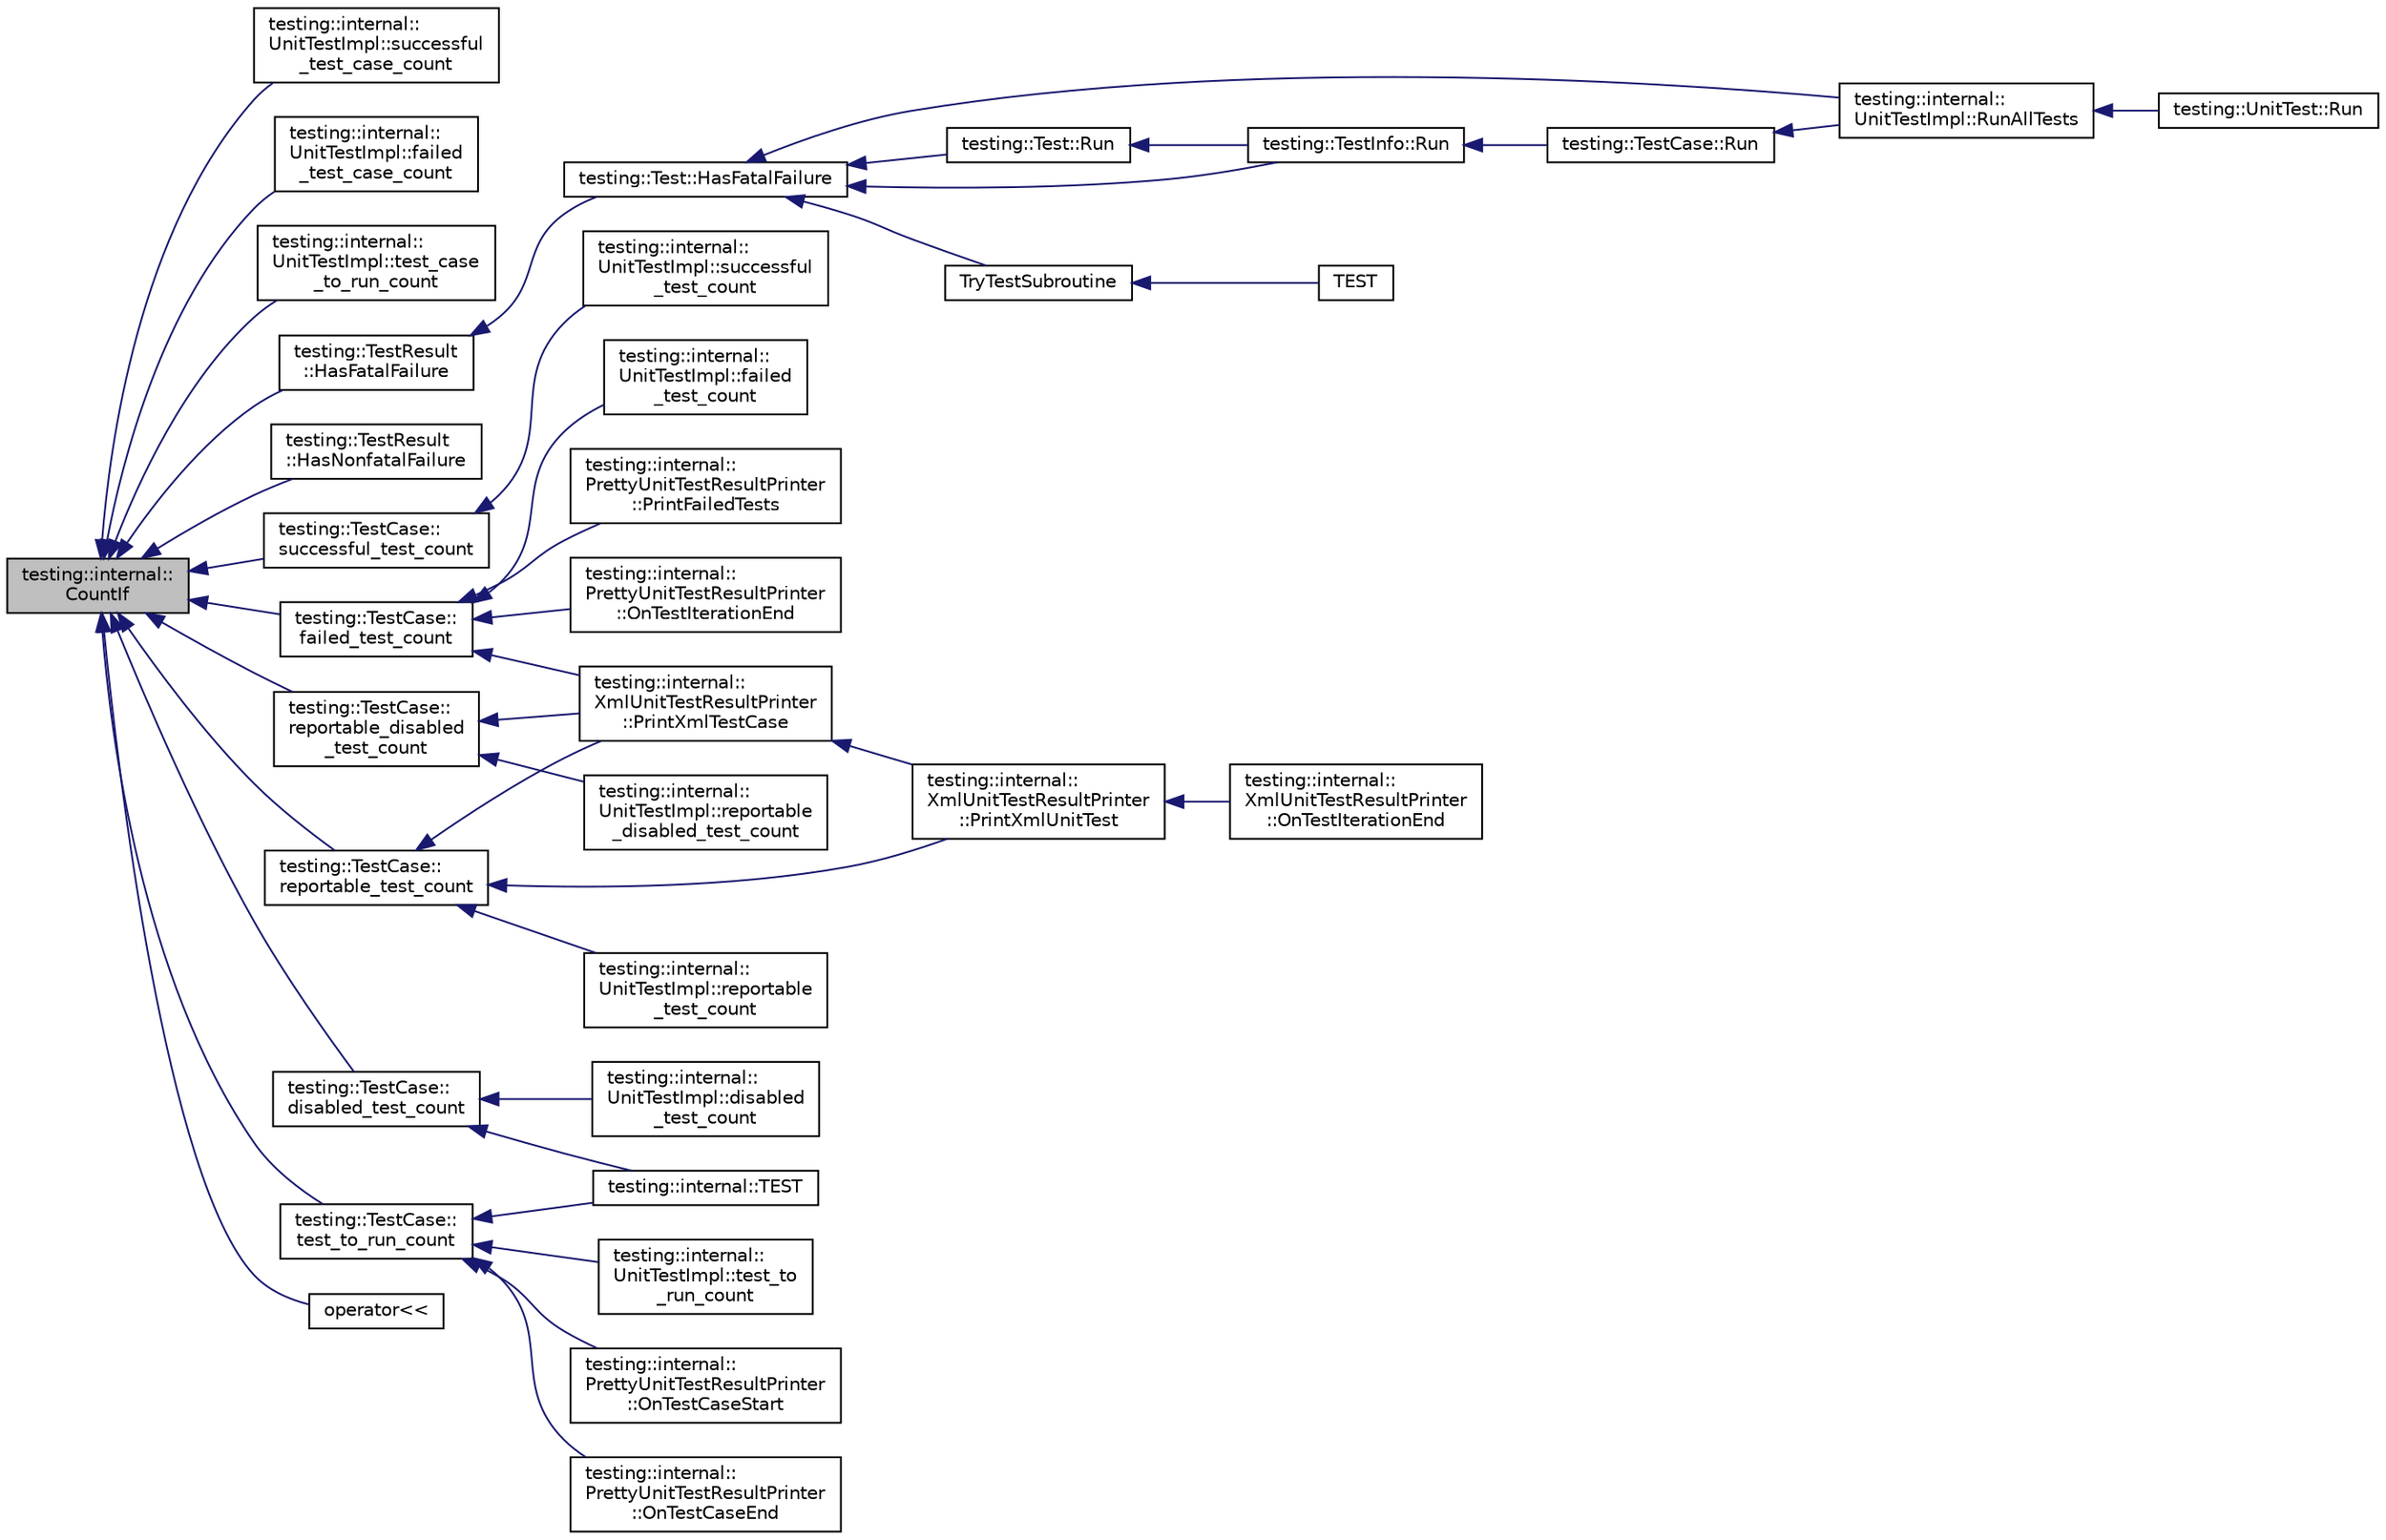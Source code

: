 digraph "testing::internal::CountIf"
{
  edge [fontname="Helvetica",fontsize="10",labelfontname="Helvetica",labelfontsize="10"];
  node [fontname="Helvetica",fontsize="10",shape=record];
  rankdir="LR";
  Node585 [label="testing::internal::\lCountIf",height=0.2,width=0.4,color="black", fillcolor="grey75", style="filled", fontcolor="black"];
  Node585 -> Node586 [dir="back",color="midnightblue",fontsize="10",style="solid",fontname="Helvetica"];
  Node586 [label="testing::internal::\lUnitTestImpl::successful\l_test_case_count",height=0.2,width=0.4,color="black", fillcolor="white", style="filled",URL="$d7/dda/classtesting_1_1internal_1_1_unit_test_impl.html#a2db3a2b3fed8065dbdd768ee407bf67e"];
  Node585 -> Node587 [dir="back",color="midnightblue",fontsize="10",style="solid",fontname="Helvetica"];
  Node587 [label="testing::internal::\lUnitTestImpl::failed\l_test_case_count",height=0.2,width=0.4,color="black", fillcolor="white", style="filled",URL="$d7/dda/classtesting_1_1internal_1_1_unit_test_impl.html#af981a537231e1dad4c1f092c6fdec1ff"];
  Node585 -> Node588 [dir="back",color="midnightblue",fontsize="10",style="solid",fontname="Helvetica"];
  Node588 [label="testing::internal::\lUnitTestImpl::test_case\l_to_run_count",height=0.2,width=0.4,color="black", fillcolor="white", style="filled",URL="$d7/dda/classtesting_1_1internal_1_1_unit_test_impl.html#aff65061646c6b9857b37097423500bfe"];
  Node585 -> Node589 [dir="back",color="midnightblue",fontsize="10",style="solid",fontname="Helvetica"];
  Node589 [label="testing::TestResult\l::HasFatalFailure",height=0.2,width=0.4,color="black", fillcolor="white", style="filled",URL="$d1/d69/classtesting_1_1_test_result.html#a30e00d4076ae07fb5ad7b623d9dc1fe4"];
  Node589 -> Node590 [dir="back",color="midnightblue",fontsize="10",style="solid",fontname="Helvetica"];
  Node590 [label="testing::Test::HasFatalFailure",height=0.2,width=0.4,color="black", fillcolor="white", style="filled",URL="$df/d69/classtesting_1_1_test.html#a5e83604628ef542af888d631566ff60c"];
  Node590 -> Node591 [dir="back",color="midnightblue",fontsize="10",style="solid",fontname="Helvetica"];
  Node591 [label="testing::Test::Run",height=0.2,width=0.4,color="black", fillcolor="white", style="filled",URL="$df/d69/classtesting_1_1_test.html#ab70d07cb03d17ccb1aedc2be66eaccff"];
  Node591 -> Node592 [dir="back",color="midnightblue",fontsize="10",style="solid",fontname="Helvetica"];
  Node592 [label="testing::TestInfo::Run",height=0.2,width=0.4,color="black", fillcolor="white", style="filled",URL="$d1/d79/classtesting_1_1_test_info.html#ade784915e9be3a01e3a6ef509b77d6c9"];
  Node592 -> Node593 [dir="back",color="midnightblue",fontsize="10",style="solid",fontname="Helvetica"];
  Node593 [label="testing::TestCase::Run",height=0.2,width=0.4,color="black", fillcolor="white", style="filled",URL="$d0/dfa/classtesting_1_1_test_case.html#a6f5b3724cd5a8e446cd48a6150d08cde"];
  Node593 -> Node594 [dir="back",color="midnightblue",fontsize="10",style="solid",fontname="Helvetica"];
  Node594 [label="testing::internal::\lUnitTestImpl::RunAllTests",height=0.2,width=0.4,color="black", fillcolor="white", style="filled",URL="$d7/dda/classtesting_1_1internal_1_1_unit_test_impl.html#a1fb6be9971f4768c4136a05aa9e7e375"];
  Node594 -> Node595 [dir="back",color="midnightblue",fontsize="10",style="solid",fontname="Helvetica"];
  Node595 [label="testing::UnitTest::Run",height=0.2,width=0.4,color="black", fillcolor="white", style="filled",URL="$d7/d47/classtesting_1_1_unit_test.html#a2febc800536b44500565f4c423f359d3"];
  Node590 -> Node592 [dir="back",color="midnightblue",fontsize="10",style="solid",fontname="Helvetica"];
  Node590 -> Node594 [dir="back",color="midnightblue",fontsize="10",style="solid",fontname="Helvetica"];
  Node590 -> Node596 [dir="back",color="midnightblue",fontsize="10",style="solid",fontname="Helvetica"];
  Node596 [label="TryTestSubroutine",height=0.2,width=0.4,color="black", fillcolor="white", style="filled",URL="$de/db0/gtest__output__test___8cc.html#a14e796981ca8d3c71dbd2b839c1ce784"];
  Node596 -> Node597 [dir="back",color="midnightblue",fontsize="10",style="solid",fontname="Helvetica"];
  Node597 [label="TEST",height=0.2,width=0.4,color="black", fillcolor="white", style="filled",URL="$de/db0/gtest__output__test___8cc.html#a6076f79ee5f9e8982bba181cbbebb0ed"];
  Node585 -> Node598 [dir="back",color="midnightblue",fontsize="10",style="solid",fontname="Helvetica"];
  Node598 [label="testing::TestResult\l::HasNonfatalFailure",height=0.2,width=0.4,color="black", fillcolor="white", style="filled",URL="$d1/d69/classtesting_1_1_test_result.html#a510564fa67b485ed4589a259f2a032d6"];
  Node585 -> Node599 [dir="back",color="midnightblue",fontsize="10",style="solid",fontname="Helvetica"];
  Node599 [label="testing::TestCase::\lsuccessful_test_count",height=0.2,width=0.4,color="black", fillcolor="white", style="filled",URL="$d0/dfa/classtesting_1_1_test_case.html#ab61929942a202f03903182866bd0e086"];
  Node599 -> Node600 [dir="back",color="midnightblue",fontsize="10",style="solid",fontname="Helvetica"];
  Node600 [label="testing::internal::\lUnitTestImpl::successful\l_test_count",height=0.2,width=0.4,color="black", fillcolor="white", style="filled",URL="$d7/dda/classtesting_1_1internal_1_1_unit_test_impl.html#ac363f681cbecf10fea5c04408b98e744"];
  Node585 -> Node601 [dir="back",color="midnightblue",fontsize="10",style="solid",fontname="Helvetica"];
  Node601 [label="testing::TestCase::\lfailed_test_count",height=0.2,width=0.4,color="black", fillcolor="white", style="filled",URL="$d0/dfa/classtesting_1_1_test_case.html#a70e26eb070c75ae62a191fa610ea234f"];
  Node601 -> Node602 [dir="back",color="midnightblue",fontsize="10",style="solid",fontname="Helvetica"];
  Node602 [label="testing::internal::\lUnitTestImpl::failed\l_test_count",height=0.2,width=0.4,color="black", fillcolor="white", style="filled",URL="$d7/dda/classtesting_1_1internal_1_1_unit_test_impl.html#ad0abe95b66466268363d7fa407bac41b"];
  Node601 -> Node603 [dir="back",color="midnightblue",fontsize="10",style="solid",fontname="Helvetica"];
  Node603 [label="testing::internal::\lPrettyUnitTestResultPrinter\l::PrintFailedTests",height=0.2,width=0.4,color="black", fillcolor="white", style="filled",URL="$d7/d8b/classtesting_1_1internal_1_1_pretty_unit_test_result_printer.html#aca5a9dc08998948e293b307d931b3f86"];
  Node601 -> Node604 [dir="back",color="midnightblue",fontsize="10",style="solid",fontname="Helvetica"];
  Node604 [label="testing::internal::\lPrettyUnitTestResultPrinter\l::OnTestIterationEnd",height=0.2,width=0.4,color="black", fillcolor="white", style="filled",URL="$d7/d8b/classtesting_1_1internal_1_1_pretty_unit_test_result_printer.html#ac29b30216023baddda04ef5889f484ff"];
  Node601 -> Node605 [dir="back",color="midnightblue",fontsize="10",style="solid",fontname="Helvetica"];
  Node605 [label="testing::internal::\lXmlUnitTestResultPrinter\l::PrintXmlTestCase",height=0.2,width=0.4,color="black", fillcolor="white", style="filled",URL="$d3/dc6/classtesting_1_1internal_1_1_xml_unit_test_result_printer.html#a7f7accabeac896d4271f36d24ca02dba"];
  Node605 -> Node606 [dir="back",color="midnightblue",fontsize="10",style="solid",fontname="Helvetica"];
  Node606 [label="testing::internal::\lXmlUnitTestResultPrinter\l::PrintXmlUnitTest",height=0.2,width=0.4,color="black", fillcolor="white", style="filled",URL="$d3/dc6/classtesting_1_1internal_1_1_xml_unit_test_result_printer.html#a3be1c8766241d0f34cdf59b45a52f73b"];
  Node606 -> Node607 [dir="back",color="midnightblue",fontsize="10",style="solid",fontname="Helvetica"];
  Node607 [label="testing::internal::\lXmlUnitTestResultPrinter\l::OnTestIterationEnd",height=0.2,width=0.4,color="black", fillcolor="white", style="filled",URL="$d3/dc6/classtesting_1_1internal_1_1_xml_unit_test_result_printer.html#a2ae986dd2f4f2aed31cc6f3bc8c56898"];
  Node585 -> Node608 [dir="back",color="midnightblue",fontsize="10",style="solid",fontname="Helvetica"];
  Node608 [label="testing::TestCase::\lreportable_disabled\l_test_count",height=0.2,width=0.4,color="black", fillcolor="white", style="filled",URL="$d0/dfa/classtesting_1_1_test_case.html#ad6b34335955967bc361b2fbacd2dd6c9"];
  Node608 -> Node609 [dir="back",color="midnightblue",fontsize="10",style="solid",fontname="Helvetica"];
  Node609 [label="testing::internal::\lUnitTestImpl::reportable\l_disabled_test_count",height=0.2,width=0.4,color="black", fillcolor="white", style="filled",URL="$d7/dda/classtesting_1_1internal_1_1_unit_test_impl.html#a04827d118a329af68a1de2d6b93eb4e5"];
  Node608 -> Node605 [dir="back",color="midnightblue",fontsize="10",style="solid",fontname="Helvetica"];
  Node585 -> Node610 [dir="back",color="midnightblue",fontsize="10",style="solid",fontname="Helvetica"];
  Node610 [label="testing::TestCase::\ldisabled_test_count",height=0.2,width=0.4,color="black", fillcolor="white", style="filled",URL="$d0/dfa/classtesting_1_1_test_case.html#a8ef690ab8ec74d02c99416637de71ae8"];
  Node610 -> Node611 [dir="back",color="midnightblue",fontsize="10",style="solid",fontname="Helvetica"];
  Node611 [label="testing::internal::\lUnitTestImpl::disabled\l_test_count",height=0.2,width=0.4,color="black", fillcolor="white", style="filled",URL="$d7/dda/classtesting_1_1internal_1_1_unit_test_impl.html#a0c18b2a9cb240722b1e38a3530aa2269"];
  Node610 -> Node612 [dir="back",color="midnightblue",fontsize="10",style="solid",fontname="Helvetica"];
  Node612 [label="testing::internal::TEST",height=0.2,width=0.4,color="black", fillcolor="white", style="filled",URL="$d0/da7/namespacetesting_1_1internal.html#a33809333fe5b5f33c2bd56ddcdd1dbb6"];
  Node585 -> Node613 [dir="back",color="midnightblue",fontsize="10",style="solid",fontname="Helvetica"];
  Node613 [label="testing::TestCase::\lreportable_test_count",height=0.2,width=0.4,color="black", fillcolor="white", style="filled",URL="$d0/dfa/classtesting_1_1_test_case.html#ae4e69f1a77b6aba274981e987e50acab"];
  Node613 -> Node614 [dir="back",color="midnightblue",fontsize="10",style="solid",fontname="Helvetica"];
  Node614 [label="testing::internal::\lUnitTestImpl::reportable\l_test_count",height=0.2,width=0.4,color="black", fillcolor="white", style="filled",URL="$d7/dda/classtesting_1_1internal_1_1_unit_test_impl.html#addb3896c4e0973bb5d2744fcb158afce"];
  Node613 -> Node605 [dir="back",color="midnightblue",fontsize="10",style="solid",fontname="Helvetica"];
  Node613 -> Node606 [dir="back",color="midnightblue",fontsize="10",style="solid",fontname="Helvetica"];
  Node585 -> Node615 [dir="back",color="midnightblue",fontsize="10",style="solid",fontname="Helvetica"];
  Node615 [label="testing::TestCase::\ltest_to_run_count",height=0.2,width=0.4,color="black", fillcolor="white", style="filled",URL="$d0/dfa/classtesting_1_1_test_case.html#a57f115315eb756e23be6651bb5e6c638"];
  Node615 -> Node616 [dir="back",color="midnightblue",fontsize="10",style="solid",fontname="Helvetica"];
  Node616 [label="testing::internal::\lUnitTestImpl::test_to\l_run_count",height=0.2,width=0.4,color="black", fillcolor="white", style="filled",URL="$d7/dda/classtesting_1_1internal_1_1_unit_test_impl.html#a0f15365d1d1ce00eaeb6f8a1370113ec"];
  Node615 -> Node617 [dir="back",color="midnightblue",fontsize="10",style="solid",fontname="Helvetica"];
  Node617 [label="testing::internal::\lPrettyUnitTestResultPrinter\l::OnTestCaseStart",height=0.2,width=0.4,color="black", fillcolor="white", style="filled",URL="$d7/d8b/classtesting_1_1internal_1_1_pretty_unit_test_result_printer.html#adcb68c729565d4bcdf8418a52902c3de"];
  Node615 -> Node618 [dir="back",color="midnightblue",fontsize="10",style="solid",fontname="Helvetica"];
  Node618 [label="testing::internal::\lPrettyUnitTestResultPrinter\l::OnTestCaseEnd",height=0.2,width=0.4,color="black", fillcolor="white", style="filled",URL="$d7/d8b/classtesting_1_1internal_1_1_pretty_unit_test_result_printer.html#a7a62fe58fa6f6aace813eb62b31e5a51"];
  Node615 -> Node612 [dir="back",color="midnightblue",fontsize="10",style="solid",fontname="Helvetica"];
  Node585 -> Node619 [dir="back",color="midnightblue",fontsize="10",style="solid",fontname="Helvetica"];
  Node619 [label="operator\<\<",height=0.2,width=0.4,color="black", fillcolor="white", style="filled",URL="$df/d01/gtest__unittest_8cc.html#a5f23eac320bc1c1dcd3cec464e31b5c6"];
}
